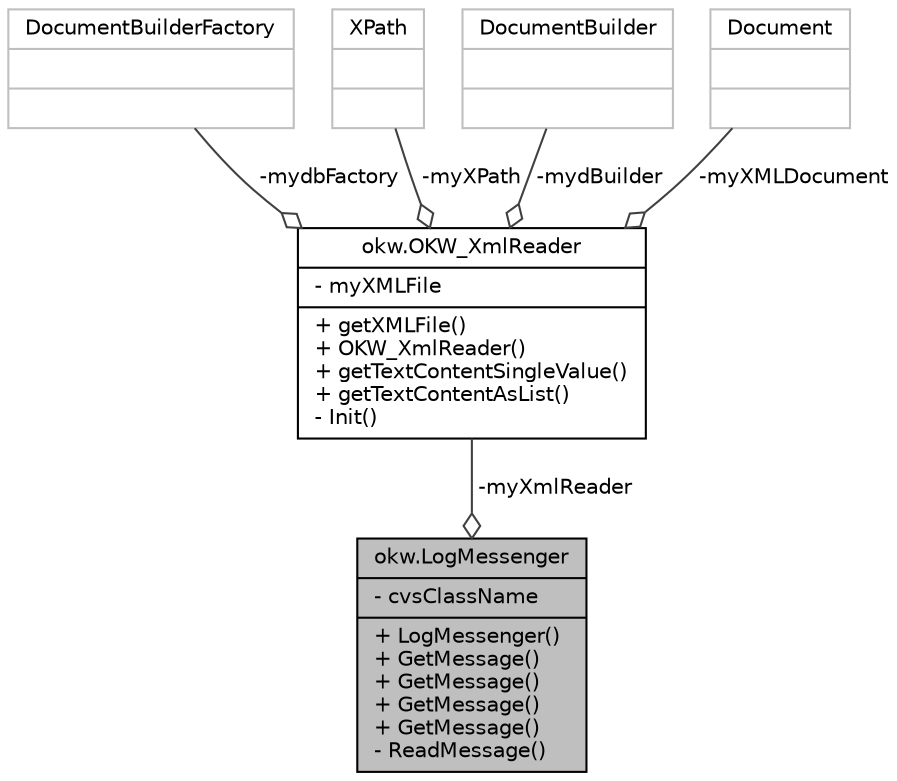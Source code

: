 digraph "okw.LogMessenger"
{
 // INTERACTIVE_SVG=YES
 // LATEX_PDF_SIZE
  edge [fontname="Helvetica",fontsize="10",labelfontname="Helvetica",labelfontsize="10"];
  node [fontname="Helvetica",fontsize="10",shape=record];
  Node1 [label="{okw.LogMessenger\n|- cvsClassName\l|+ LogMessenger()\l+ GetMessage()\l+ GetMessage()\l+ GetMessage()\l+ GetMessage()\l- ReadMessage()\l}",height=0.2,width=0.4,color="black", fillcolor="grey75", style="filled", fontcolor="black",tooltip="LogMessenger liest Log-Meldungen sprachspezifisch für die im Konstruktor gegeben Klasse aus der Zugeh..."];
  Node2 -> Node1 [color="grey25",fontsize="10",style="solid",label=" -myXmlReader" ,arrowhead="odiamond",fontname="Helvetica"];
  Node2 [label="{okw.OKW_XmlReader\n|- myXMLFile\l|+ getXMLFile()\l+ OKW_XmlReader()\l+ getTextContentSingleValue()\l+ getTextContentAsList()\l- Init()\l}",height=0.2,width=0.4,color="black", fillcolor="white", style="filled",URL="$classokw_1_1_o_k_w___xml_reader.html",tooltip=" "];
  Node3 -> Node2 [color="grey25",fontsize="10",style="solid",label=" -mydbFactory" ,arrowhead="odiamond",fontname="Helvetica"];
  Node3 [label="{DocumentBuilderFactory\n||}",height=0.2,width=0.4,color="grey75", fillcolor="white", style="filled",tooltip=" "];
  Node4 -> Node2 [color="grey25",fontsize="10",style="solid",label=" -myXPath" ,arrowhead="odiamond",fontname="Helvetica"];
  Node4 [label="{XPath\n||}",height=0.2,width=0.4,color="grey75", fillcolor="white", style="filled",tooltip=" "];
  Node5 -> Node2 [color="grey25",fontsize="10",style="solid",label=" -mydBuilder" ,arrowhead="odiamond",fontname="Helvetica"];
  Node5 [label="{DocumentBuilder\n||}",height=0.2,width=0.4,color="grey75", fillcolor="white", style="filled",tooltip=" "];
  Node6 -> Node2 [color="grey25",fontsize="10",style="solid",label=" -myXMLDocument" ,arrowhead="odiamond",fontname="Helvetica"];
  Node6 [label="{Document\n||}",height=0.2,width=0.4,color="grey75", fillcolor="white", style="filled",tooltip=" "];
}

